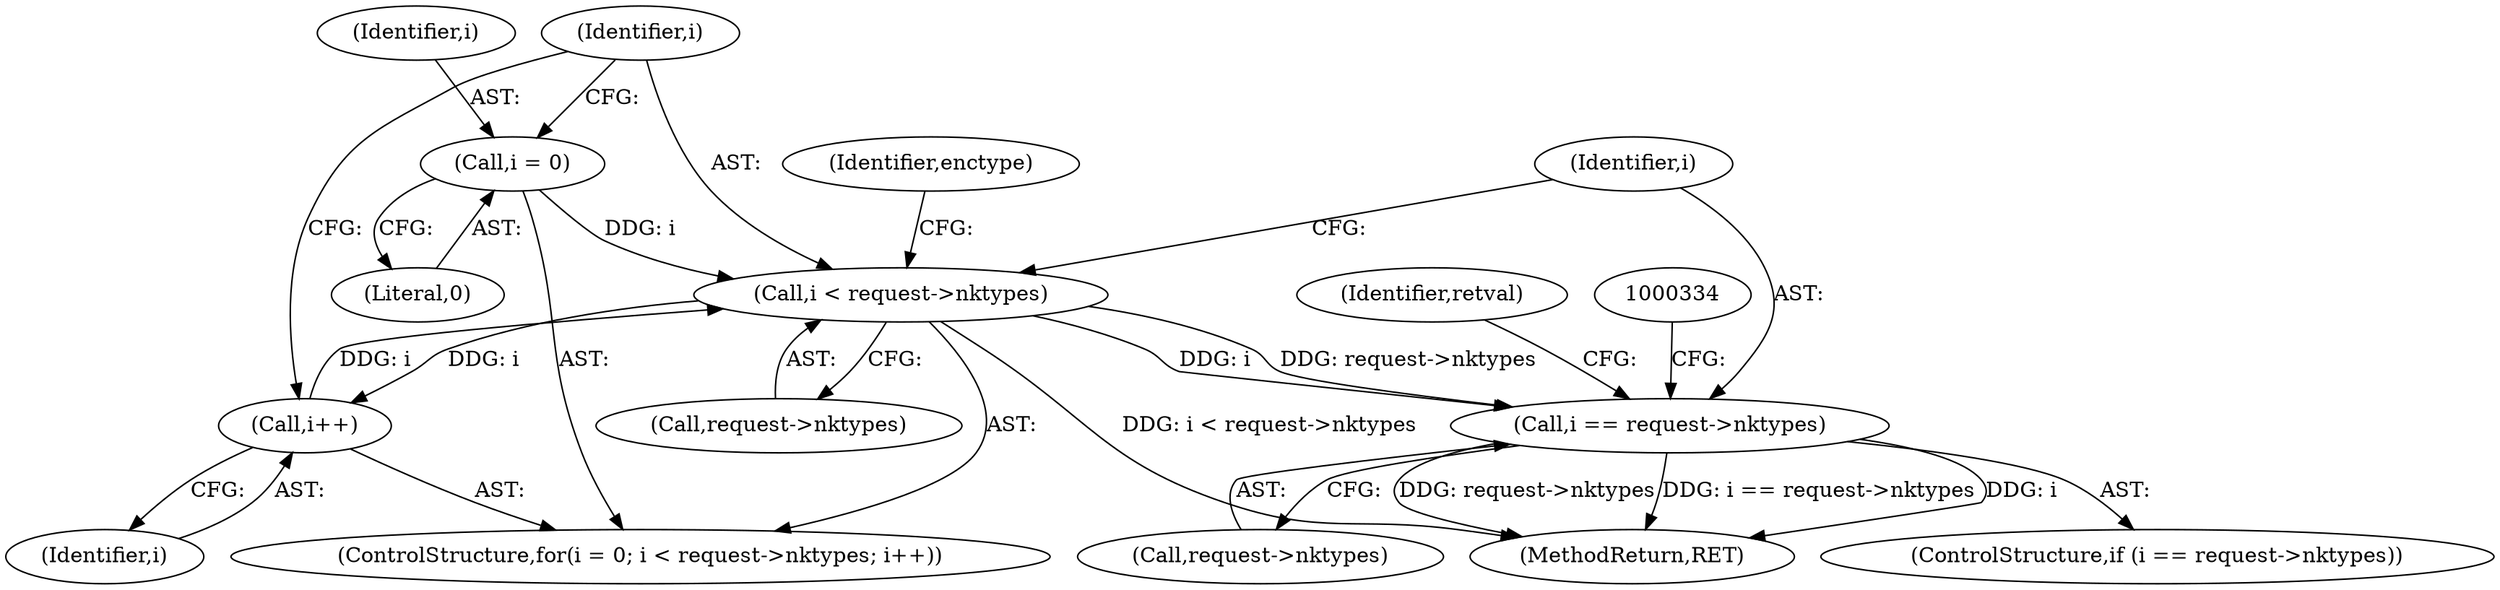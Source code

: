 digraph "0_krb5_db64ca25d661a47b996b4e2645998b5d7f0eb52c@pointer" {
"1000322" [label="(Call,i == request->nktypes)"];
"1000295" [label="(Call,i < request->nktypes)"];
"1000292" [label="(Call,i = 0)"];
"1000300" [label="(Call,i++)"];
"1000292" [label="(Call,i = 0)"];
"1000291" [label="(ControlStructure,for(i = 0; i < request->nktypes; i++))"];
"1000301" [label="(Identifier,i)"];
"1001415" [label="(MethodReturn,RET)"];
"1000294" [label="(Literal,0)"];
"1000300" [label="(Call,i++)"];
"1000322" [label="(Call,i == request->nktypes)"];
"1000297" [label="(Call,request->nktypes)"];
"1000323" [label="(Identifier,i)"];
"1000295" [label="(Call,i < request->nktypes)"];
"1000321" [label="(ControlStructure,if (i == request->nktypes))"];
"1000329" [label="(Identifier,retval)"];
"1000296" [label="(Identifier,i)"];
"1000293" [label="(Identifier,i)"];
"1000304" [label="(Identifier,enctype)"];
"1000324" [label="(Call,request->nktypes)"];
"1000322" -> "1000321"  [label="AST: "];
"1000322" -> "1000324"  [label="CFG: "];
"1000323" -> "1000322"  [label="AST: "];
"1000324" -> "1000322"  [label="AST: "];
"1000329" -> "1000322"  [label="CFG: "];
"1000334" -> "1000322"  [label="CFG: "];
"1000322" -> "1001415"  [label="DDG: request->nktypes"];
"1000322" -> "1001415"  [label="DDG: i == request->nktypes"];
"1000322" -> "1001415"  [label="DDG: i"];
"1000295" -> "1000322"  [label="DDG: i"];
"1000295" -> "1000322"  [label="DDG: request->nktypes"];
"1000295" -> "1000291"  [label="AST: "];
"1000295" -> "1000297"  [label="CFG: "];
"1000296" -> "1000295"  [label="AST: "];
"1000297" -> "1000295"  [label="AST: "];
"1000304" -> "1000295"  [label="CFG: "];
"1000323" -> "1000295"  [label="CFG: "];
"1000295" -> "1001415"  [label="DDG: i < request->nktypes"];
"1000292" -> "1000295"  [label="DDG: i"];
"1000300" -> "1000295"  [label="DDG: i"];
"1000295" -> "1000300"  [label="DDG: i"];
"1000292" -> "1000291"  [label="AST: "];
"1000292" -> "1000294"  [label="CFG: "];
"1000293" -> "1000292"  [label="AST: "];
"1000294" -> "1000292"  [label="AST: "];
"1000296" -> "1000292"  [label="CFG: "];
"1000300" -> "1000291"  [label="AST: "];
"1000300" -> "1000301"  [label="CFG: "];
"1000301" -> "1000300"  [label="AST: "];
"1000296" -> "1000300"  [label="CFG: "];
}

